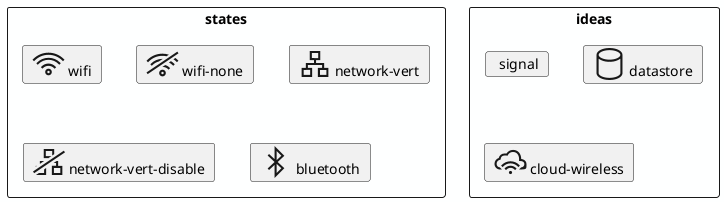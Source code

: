 
@startuml
skinparam backgroundcolor #FEFFFF
   
sprite datastore <svg width="32" height="32" viewBox="0 0 32 32">
    <path d="M16 0c-7.28 0-13 3.020-13 6.9 0 0.18 0 18.4 0 18.58 0.36 3.72 5.94 6.52 13 6.52s12.58-2.78 12.98-6.46c0-0.22 0-18.46 0-18.64 0.020-3.88-5.7-6.9-12.98-6.9zM16 2.14c6.4 0 10.86 2.5 10.86 4.76s-4.46 4.76-10.86 4.76-10.86-2.52-10.86-4.76 4.46-4.76 10.86-4.76zM16 29.86c-6.24 0-10.64-2.36-10.86-4.52v-14.62c2.811 1.94 6.291 3.099 10.042 3.099 0.288 0 0.574-0.007 0.858-0.020l-0.040 0.002c0.244 0.012 0.53 0.019 0.818 0.019 3.751 0 7.231-1.159 10.102-3.138l-0.060 0.039v14.58c-0.24 2.2-4.66 4.56-10.86 4.56z"></path>
   </svg> 
sprite wifi <svg width="32" height="32" viewBox="0 0 32 32">
    <path d="M31.24 10.98c-3.899-3.903-9.287-6.318-15.24-6.318s-11.341 2.415-15.24 6.318l-0 0-0.76 0.74 1.52 1.52 0.76-0.76c3.513-3.507 8.363-5.676 13.72-5.676s10.207 2.169 13.72 5.676l0.76 0.76 1.52-1.52zM16 9.8c-0.016-0-0.034-0-0.053-0-4.445 0-8.467 1.813-11.366 4.739l-0.001 0.001-0.76 0.76 1.5 1.52 0.68-0.82c2.543-2.594 6.084-4.202 10-4.202s7.457 1.608 9.998 4.2l0.002 0.002 0.76 0.76 1.5-1.52-0.74-0.76c-2.916-2.893-6.932-4.681-11.366-4.681-0.054 0-0.108 0-0.162 0.001l0.008-0zM16 15.54c-0.002 0-0.004 0-0.006 0-2.693 0-5.131 1.093-6.894 2.86l-0.74 0.74 1.5 1.52 0.76-0.66c1.395-1.337 3.291-2.16 5.38-2.16s3.985 0.823 5.383 2.163l-0.003-0.003 0.76 0.76 1.5-1.52-0.74-0.74c-1.751-1.805-4.191-2.933-6.895-2.96l-0.005-0zM16 20.66c-1.845 0-3.34 1.495-3.34 3.34s1.495 3.34 3.34 3.34c1.845 0 3.34-1.495 3.34-3.34v0c0-1.845-1.495-3.34-3.34-3.34v0zM16 25.2c-0.663 0-1.2-0.537-1.2-1.2s0.537-1.2 1.2-1.2c0.663 0 1.2 0.537 1.2 1.2v0c0 0.663-0.537 1.2-1.2 1.2v0z"></path>
   </svg> 
sprite cloud-wireless <svg width="32" height="32" viewBox="0 0 32 32">
    <path d="M26.7 13c0-5.16-3.16-9.1-8-9.1-0.070-0.002-0.151-0.004-0.233-0.004-2.728 0-5.118 1.445-6.448 3.611l-0.019 0.033c-0.221-0.013-0.48-0.020-0.74-0.020s-0.519 0.007-0.776 0.022l0.036-0.002c-0.203-0.025-0.438-0.040-0.676-0.040-2.731 0-5.016 1.907-5.597 4.461l-0.007 0.038c-2.475 0.777-4.24 3.050-4.24 5.736 0 0.008 0 0.017 0 0.025v-0.001c-0.002 0.055-0.003 0.119-0.003 0.183 0 3.093 2.507 5.6 5.6 5.6 0.064 0 0.128-0.001 0.192-0.003l-0.009 0h1.72l-2.16-2.18c-1.788-0.072-3.21-1.538-3.21-3.337 0-0.092 0.004-0.184 0.011-0.274l-0.001 0.012c-0.001-0.031-0.001-0.068-0.001-0.105 0-1.7 1.104-3.141 2.634-3.647l0.027-0.008 1.3-0.4 0.24-1.32c0-0.48 0.66-2.78 4.1-2.78 0.36 0 0.78 0 1.2 0l1.48 0.2 0.68-1.34c1.014-1.44 2.67-2.369 4.543-2.369 0.112 0 0.222 0.003 0.332 0.010l-0.015-0.001c4 0 5.9 3.5 5.9 6.96v2l2 0.14c0.34 0 3.3 0.3 3.3 3.12-0.034 1.741-1.453 3.14-3.199 3.14-0.007 0-0.014-0-0.022-0h0.001l-2.14 2.14h2.26s5.24-0.32 5.24-5.24-5.3-5.26-5.3-5.26zM24.66 18.86c-2.21-2.222-5.269-3.597-8.65-3.597s-6.44 1.375-8.649 3.596l-0 0.001-0.76 0.74 1.5 1.52 0.76-0.76c1.816-1.851 4.344-2.999 7.14-2.999s5.324 1.147 7.138 2.997l0.002 0.002 0.76 0.76 1.5-1.52-0.74-0.74zM20.78 21.4c-1.296-1.038-2.96-1.666-4.77-1.666s-3.474 0.628-4.785 1.678l0.015-0.012c-0.194 0.138-0.363 0.276-0.524 0.423l0.004-0.003-0.72 0.76 1.5 1.5 0.76-0.74c0.979-0.941 2.312-1.52 3.78-1.52s2.801 0.579 3.782 1.522l-0.002-0.002 0.2 0.2 0.56 0.54 0.56-0.54 0.94-0.96-0.74-0.76c-0.16-0.16-0.36-0.28-0.52-0.42zM16 24.92c-0.006-0-0.013-0-0.020-0-0.873 0-1.58 0.707-1.58 1.58 0 0 0 0 0 0v0c0 0.884 0.716 1.6 1.6 1.6s1.6-0.716 1.6-1.6v0c0-0 0-0 0-0 0-0.873-0.707-1.58-1.58-1.58-0.007 0-0.014 0-0.021 0h0.001z"></path>
   </svg> 
sprite bluetooth <svg width="32" height="32" viewBox="0 0 32 32">
    <path d="M24.36 9.8l-9.8-9.8v13.1l-5.52-5.1-1.4 1.52 6.92 6.48-6.92 6.5 1.4 1.52 5.52-5.12v13.1l9.8-9.8-6.68-6.2zM16.64 5.020l4.74 4.72-4.74 4.4v-9.12zM21.38 22.26l-4.74 4.72v-9.12l4.74 4.4z"></path>
   </svg> 
sprite rack <svg width="32" height="32" viewBox="0 0 32 32">
    <path d="M16.42 0l-11.2 6.62v25.38h21.58v-28.7zM16.42 29.88h-9.1v-22l9.22-5.5v27.5zM23.84 29.88v0l-4.16-1.6v-2.62l4.24 1.68v2.54zM23.84 24.3l-4.24-1.64v-2.66l4.24 1.68v2.56zM23.84 18.66l-4.18-1.62v-2.62l4.34 1.68v2.56zM23.84 13.040l-4.18-1.62v-2.62l4.34 1.68v2.56zM23.84 7.42l-4.18-1.62v-2.62l4.34 1.68v2.56z"></path>
   </svg> 
sprite wifi-none <svg width="32" height="32" viewBox="0 0 32 32">
    <path d="M0 24.44l30.84-20.82 1.16 1.7-30.84 20.8zM20 8.28l2.38-1.6c-1.904-0.634-4.096-1.006-6.373-1.020l-0.007-0c-0.032-0-0.070-0-0.108-0-5.916 0-11.266 2.426-15.109 6.337l-0.003 0.003-0.78 0.78 1.52 1.52 0.76-0.78c3.476-3.52 8.301-5.7 13.636-5.7 0.030 0 0.059 0 0.089 0l-0.005-0c0.036-0 0.079-0 0.122-0 1.376 0 2.713 0.168 3.992 0.484l-0.114-0.024zM28.92 10l-2 1.24c1.025 0.685 1.92 1.396 2.753 2.172l-0.013-0.012 0.74 0.78 1.52-1.4-0.66-0.78c-0.7-0.698-1.443-1.353-2.226-1.96l-0.054-0.040zM26 17.060l0.74 0.74 1.52-1.52-0.74-0.74c-0.907-0.892-1.916-1.685-3.007-2.358l-0.073-0.042-2 1.38c1.372 0.68 2.547 1.529 3.56 2.54l-0-0zM16 10.82v0c-0.007 0-0.015-0-0.023-0-4.461 0-8.498 1.812-11.417 4.74l-0.74 0.74 1.52 1.52 0.66-0.76c1.716-1.693 3.873-2.942 6.284-3.559l0.096-0.021 3.92-2.64zM22.1 21.68l1.52-1.52-0.78-0.76c-1.123-1.086-2.519-1.898-4.073-2.324l-0.067-0.016-2.8 1.88c0.078-0.003 0.169-0.004 0.26-0.004 2.374 0 4.5 1.061 5.931 2.734l0.009 0.011zM16 21.68c-0.006-0-0.013-0-0.020-0-1.856 0-3.36 1.504-3.36 3.36s1.504 3.36 3.36 3.36c1.856 0 3.36-1.504 3.36-3.36 0-0.007-0-0.014-0-0.021v0.001c0-0.006 0-0.013 0-0.020 0-1.834-1.486-3.32-3.32-3.32-0.007 0-0.014 0-0.021 0h0.001zM16 26.22c-0 0-0 0-0 0-0.663 0-1.2-0.537-1.2-1.2 0-0.007 0-0.014 0-0.021v0.001c0-0.663 0.537-1.2 1.2-1.2s1.2 0.537 1.2 1.2v0c0 0.006 0 0.013 0 0.020 0 0.663-0.537 1.2-1.2 1.2-0 0-0 0-0 0v0z"></path>
   </svg> 
sprite network-vert <svg width="32" height="32" viewBox="0 0 32 32">
    <path d="M25.16 19.84v-4.86h-8.1v-2.82h4.2v-9.18h-10.52v9.18h4.26v2.82h-8.16v4.86h-4.22v9.18h10.52v-9.18h-4.24v-2.8h14.2v2.8h-4.24v9.18h10.52v-9.18zM11.16 21.84v5.080h-6.48v-4.92zM12.88 10.040v-5.020h6.32v5.080zM27.4 26.92h-6.4v-4.92h6.4z"></path>
   </svg> 
sprite network-vert-disable <svg width="32" height="32" viewBox="0 0 32 32">
    <path d="M11.080 26.96h-5.080l-3.040 2h10.18v-6.96l-2 1.38zM2.64 19.84v0.88l1.36-0.88zM25.14 14.98h-1.48l-3.060 2h2.48v2.8h-4.22v9.18h10.5v-9.12h-4.22v-4.86zM27.3 22v5.060h-6.38v-5.060zM6.86 14.98v2.9l4.3-2.9zM15 12.38l0.32-0.22 3.060-2h-5.58v-5.12h6.4v4.5l2-1.38v-5.18h-10.46v9.18h4.26zM32 6.36l-1.16-1.7-30.84 20.82 1.16 1.72 18-12.22z"></path>
   </svg> 


rectangle states {
card "<$wifi> wifi"
card "<$wifi-none> wifi-none"
card "<$network-vert> network-vert"
card "<$network-vert-disable> network-vert-disable"
card "<$bluetooth> bluetooth"
}


rectangle ideas {
card "<$signal*.5> signal"
card "<$datastore> datastore"
card "<$cloud-wireless> cloud-wireless"
}

@enduml